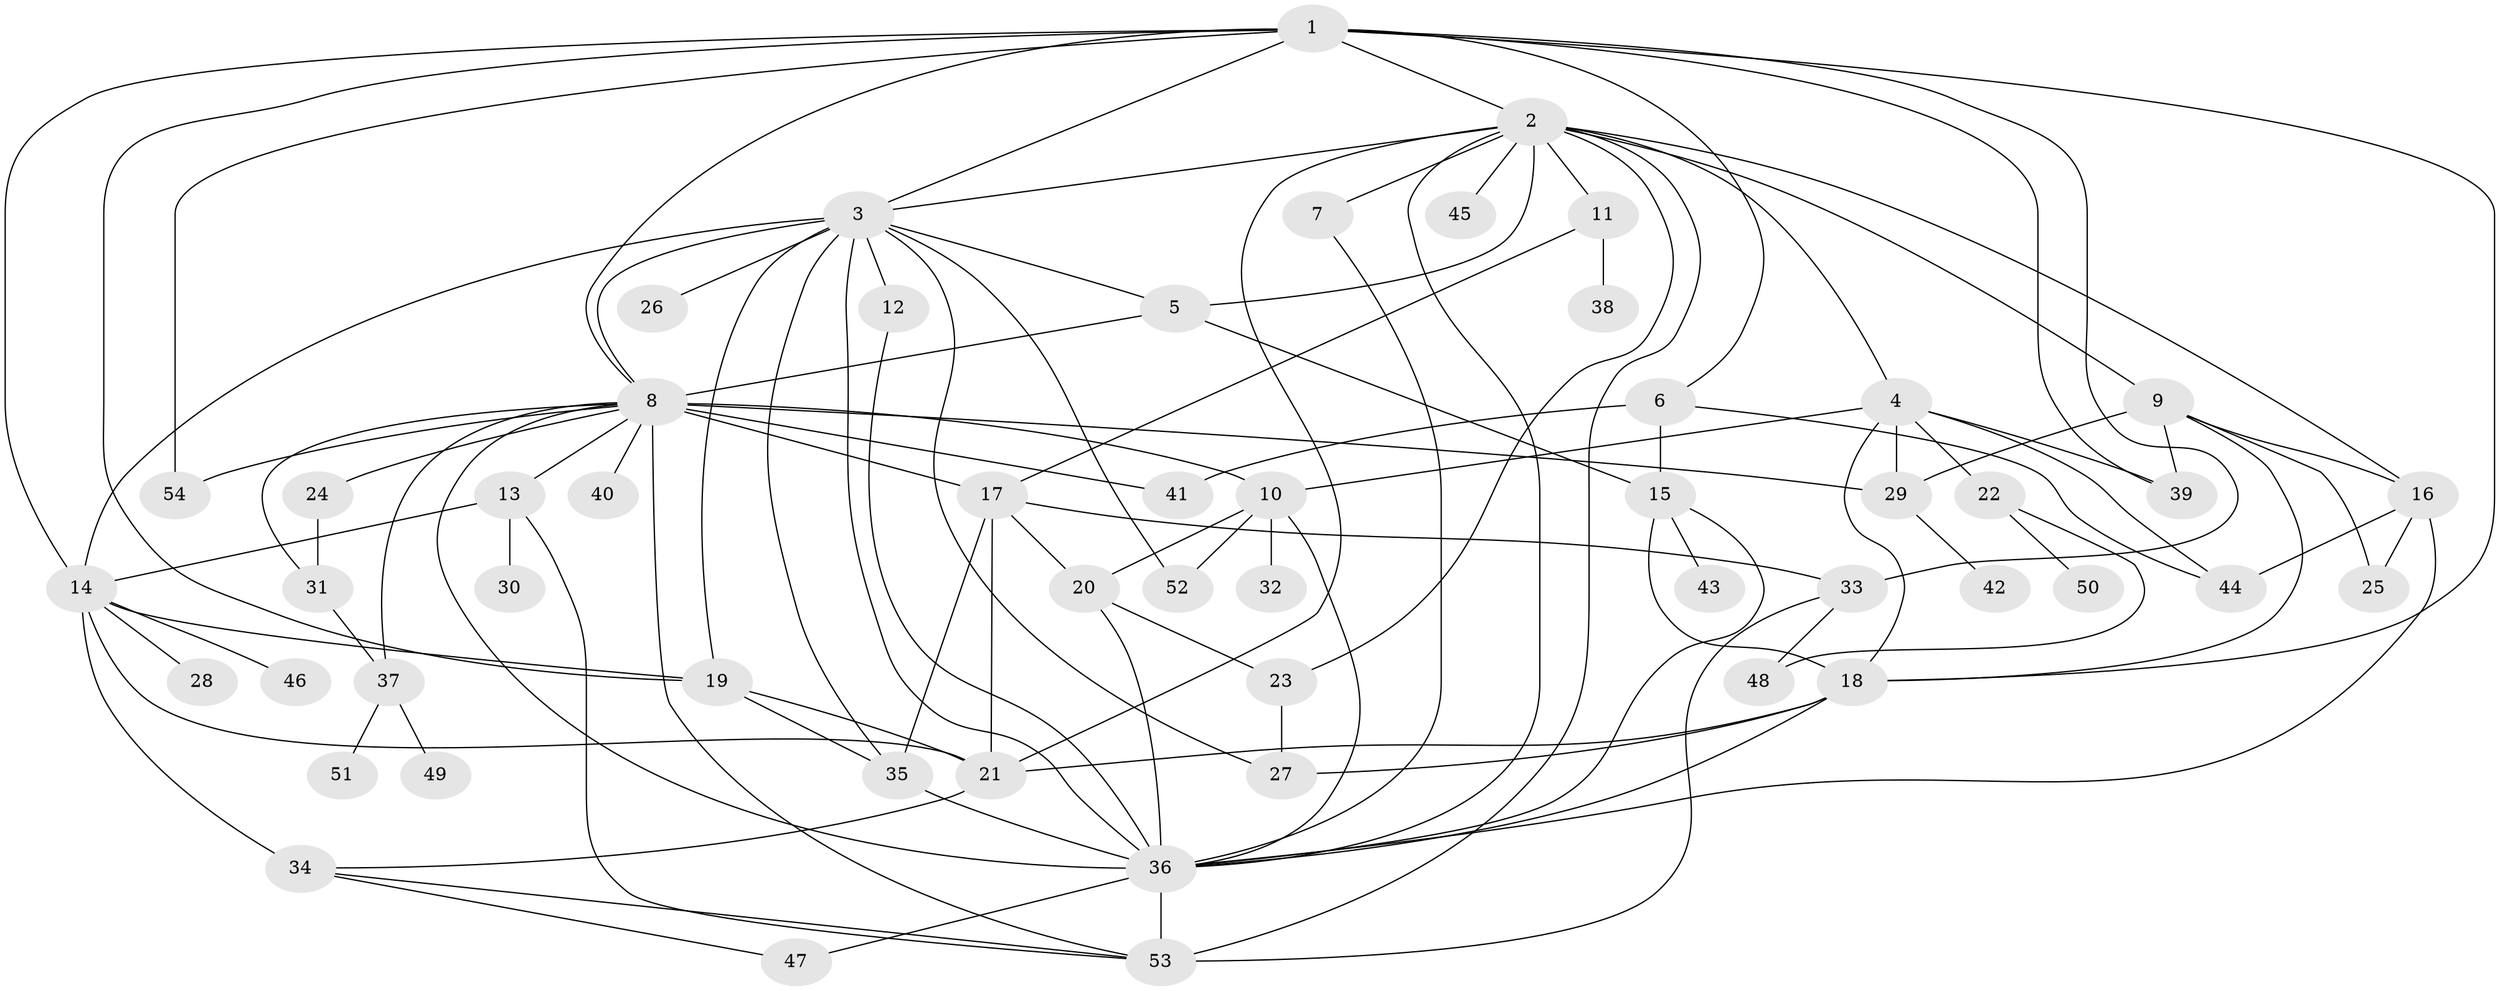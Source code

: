// original degree distribution, {12: 0.03731343283582089, 17: 0.007462686567164179, 18: 0.007462686567164179, 8: 0.014925373134328358, 5: 0.05970149253731343, 3: 0.11194029850746269, 1: 0.4253731343283582, 20: 0.007462686567164179, 10: 0.007462686567164179, 4: 0.05970149253731343, 6: 0.022388059701492536, 7: 0.007462686567164179, 2: 0.23134328358208955}
// Generated by graph-tools (version 1.1) at 2025/50/03/04/25 22:50:22]
// undirected, 54 vertices, 109 edges
graph export_dot {
  node [color=gray90,style=filled];
  1;
  2;
  3;
  4;
  5;
  6;
  7;
  8;
  9;
  10;
  11;
  12;
  13;
  14;
  15;
  16;
  17;
  18;
  19;
  20;
  21;
  22;
  23;
  24;
  25;
  26;
  27;
  28;
  29;
  30;
  31;
  32;
  33;
  34;
  35;
  36;
  37;
  38;
  39;
  40;
  41;
  42;
  43;
  44;
  45;
  46;
  47;
  48;
  49;
  50;
  51;
  52;
  53;
  54;
  1 -- 2 [weight=2.0];
  1 -- 3 [weight=2.0];
  1 -- 6 [weight=1.0];
  1 -- 8 [weight=1.0];
  1 -- 14 [weight=1.0];
  1 -- 18 [weight=1.0];
  1 -- 19 [weight=1.0];
  1 -- 33 [weight=1.0];
  1 -- 39 [weight=1.0];
  1 -- 54 [weight=1.0];
  2 -- 3 [weight=1.0];
  2 -- 4 [weight=1.0];
  2 -- 5 [weight=1.0];
  2 -- 7 [weight=1.0];
  2 -- 9 [weight=2.0];
  2 -- 11 [weight=1.0];
  2 -- 16 [weight=1.0];
  2 -- 21 [weight=1.0];
  2 -- 23 [weight=1.0];
  2 -- 36 [weight=1.0];
  2 -- 45 [weight=1.0];
  2 -- 53 [weight=1.0];
  3 -- 5 [weight=1.0];
  3 -- 8 [weight=1.0];
  3 -- 12 [weight=1.0];
  3 -- 14 [weight=1.0];
  3 -- 19 [weight=2.0];
  3 -- 26 [weight=1.0];
  3 -- 27 [weight=1.0];
  3 -- 35 [weight=1.0];
  3 -- 36 [weight=1.0];
  3 -- 52 [weight=1.0];
  4 -- 10 [weight=1.0];
  4 -- 18 [weight=1.0];
  4 -- 22 [weight=1.0];
  4 -- 29 [weight=1.0];
  4 -- 39 [weight=1.0];
  4 -- 44 [weight=1.0];
  5 -- 8 [weight=1.0];
  5 -- 15 [weight=1.0];
  6 -- 15 [weight=1.0];
  6 -- 41 [weight=4.0];
  6 -- 44 [weight=1.0];
  7 -- 36 [weight=1.0];
  8 -- 10 [weight=1.0];
  8 -- 13 [weight=1.0];
  8 -- 17 [weight=4.0];
  8 -- 24 [weight=1.0];
  8 -- 29 [weight=1.0];
  8 -- 31 [weight=1.0];
  8 -- 36 [weight=1.0];
  8 -- 37 [weight=1.0];
  8 -- 40 [weight=1.0];
  8 -- 41 [weight=2.0];
  8 -- 53 [weight=1.0];
  8 -- 54 [weight=1.0];
  9 -- 16 [weight=2.0];
  9 -- 18 [weight=1.0];
  9 -- 25 [weight=1.0];
  9 -- 29 [weight=4.0];
  9 -- 39 [weight=1.0];
  10 -- 20 [weight=1.0];
  10 -- 32 [weight=4.0];
  10 -- 36 [weight=1.0];
  10 -- 52 [weight=1.0];
  11 -- 17 [weight=1.0];
  11 -- 38 [weight=1.0];
  12 -- 36 [weight=1.0];
  13 -- 14 [weight=1.0];
  13 -- 30 [weight=1.0];
  13 -- 53 [weight=1.0];
  14 -- 19 [weight=1.0];
  14 -- 21 [weight=1.0];
  14 -- 28 [weight=1.0];
  14 -- 34 [weight=3.0];
  14 -- 46 [weight=1.0];
  15 -- 18 [weight=1.0];
  15 -- 36 [weight=1.0];
  15 -- 43 [weight=1.0];
  16 -- 25 [weight=1.0];
  16 -- 36 [weight=4.0];
  16 -- 44 [weight=1.0];
  17 -- 20 [weight=1.0];
  17 -- 21 [weight=1.0];
  17 -- 33 [weight=1.0];
  17 -- 35 [weight=1.0];
  18 -- 21 [weight=5.0];
  18 -- 27 [weight=1.0];
  18 -- 36 [weight=1.0];
  19 -- 21 [weight=1.0];
  19 -- 35 [weight=1.0];
  20 -- 23 [weight=1.0];
  20 -- 36 [weight=1.0];
  21 -- 34 [weight=1.0];
  22 -- 48 [weight=1.0];
  22 -- 50 [weight=1.0];
  23 -- 27 [weight=1.0];
  24 -- 31 [weight=1.0];
  29 -- 42 [weight=1.0];
  31 -- 37 [weight=1.0];
  33 -- 48 [weight=1.0];
  33 -- 53 [weight=1.0];
  34 -- 47 [weight=1.0];
  34 -- 53 [weight=1.0];
  35 -- 36 [weight=4.0];
  36 -- 47 [weight=1.0];
  36 -- 53 [weight=2.0];
  37 -- 49 [weight=1.0];
  37 -- 51 [weight=1.0];
}
